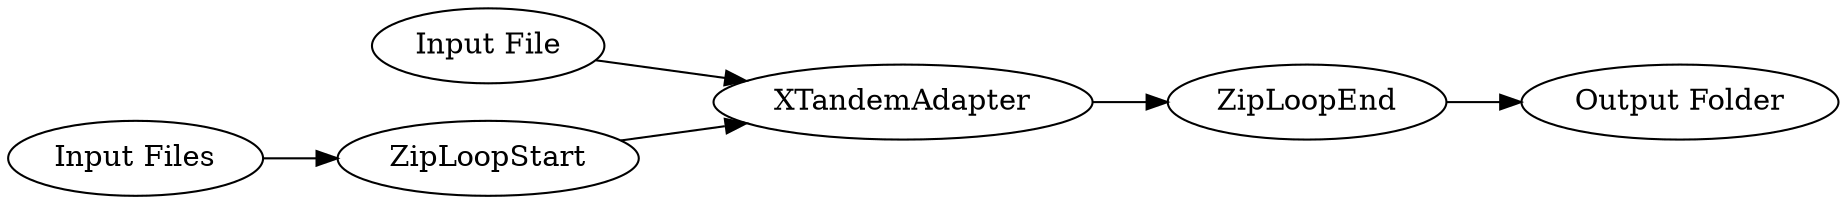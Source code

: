 digraph {
	"-3908239850499228393_6" [label="Input File"]
	"-3908239850499228393_78" [label=XTandemAdapter]
	"-3908239850499228393_2" [label=ZipLoopStart]
	"-3908239850499228393_5" [label="Output Folder"]
	"-3908239850499228393_1" [label="Input Files"]
	"-3908239850499228393_4" [label=ZipLoopEnd]
	"-3908239850499228393_2" -> "-3908239850499228393_78"
	"-3908239850499228393_1" -> "-3908239850499228393_2"
	"-3908239850499228393_78" -> "-3908239850499228393_4"
	"-3908239850499228393_4" -> "-3908239850499228393_5"
	"-3908239850499228393_6" -> "-3908239850499228393_78"
	rankdir=LR
}
